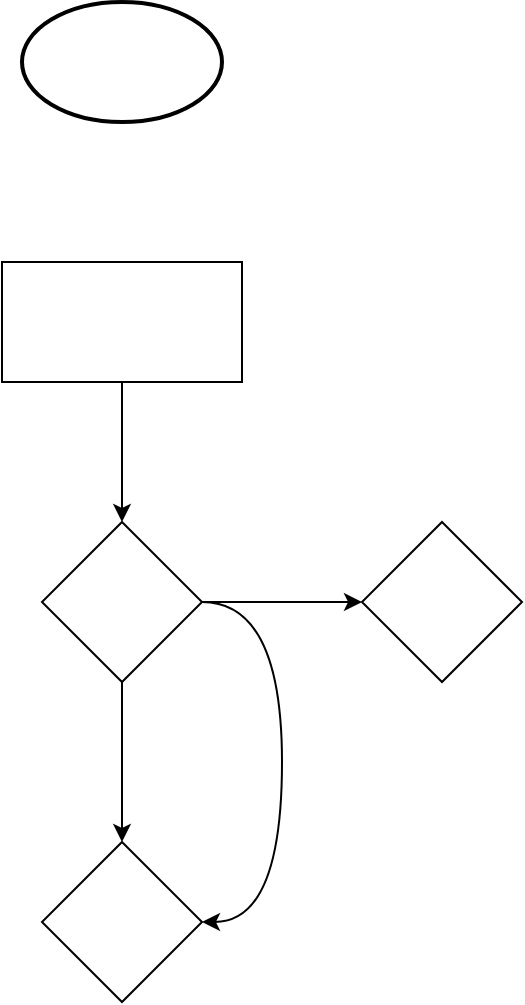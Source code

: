 <mxfile version="15.7.0" type="github"><diagram id="0hzZMkmRtG1kaikk6c6c" name="Page-1"><mxGraphModel dx="1422" dy="762" grid="1" gridSize="10" guides="1" tooltips="1" connect="1" arrows="1" fold="1" page="1" pageScale="1" pageWidth="827" pageHeight="1169" math="0" shadow="0"><root><mxCell id="0"/><mxCell id="1" parent="0"/><mxCell id="CEMRo6mG7aKy5on4VaBG-16" value="" style="edgeStyle=orthogonalEdgeStyle;rounded=0;orthogonalLoop=1;jettySize=auto;html=1;" edge="1" parent="1" source="CEMRo6mG7aKy5on4VaBG-1" target="CEMRo6mG7aKy5on4VaBG-15"><mxGeometry relative="1" as="geometry"/></mxCell><mxCell id="CEMRo6mG7aKy5on4VaBG-1" value="" style="rounded=0;whiteSpace=wrap;html=1;" vertex="1" parent="1"><mxGeometry x="260" y="180" width="120" height="60" as="geometry"/></mxCell><mxCell id="CEMRo6mG7aKy5on4VaBG-14" value="" style="strokeWidth=2;html=1;shape=mxgraph.flowchart.start_1;whiteSpace=wrap;" vertex="1" parent="1"><mxGeometry x="270" y="50" width="100" height="60" as="geometry"/></mxCell><mxCell id="CEMRo6mG7aKy5on4VaBG-18" value="" style="edgeStyle=orthogonalEdgeStyle;rounded=0;orthogonalLoop=1;jettySize=auto;html=1;" edge="1" parent="1" source="CEMRo6mG7aKy5on4VaBG-15" target="CEMRo6mG7aKy5on4VaBG-17"><mxGeometry relative="1" as="geometry"/></mxCell><mxCell id="CEMRo6mG7aKy5on4VaBG-20" value="" style="edgeStyle=orthogonalEdgeStyle;rounded=0;orthogonalLoop=1;jettySize=auto;html=1;" edge="1" parent="1" source="CEMRo6mG7aKy5on4VaBG-15" target="CEMRo6mG7aKy5on4VaBG-19"><mxGeometry relative="1" as="geometry"/></mxCell><mxCell id="CEMRo6mG7aKy5on4VaBG-21" style="edgeStyle=orthogonalEdgeStyle;curved=1;rounded=0;orthogonalLoop=1;jettySize=auto;html=1;exitX=1;exitY=0.5;exitDx=0;exitDy=0;entryX=1;entryY=0.5;entryDx=0;entryDy=0;" edge="1" parent="1" source="CEMRo6mG7aKy5on4VaBG-15" target="CEMRo6mG7aKy5on4VaBG-19"><mxGeometry relative="1" as="geometry"><Array as="points"><mxPoint x="400" y="350"/><mxPoint x="400" y="510"/></Array></mxGeometry></mxCell><mxCell id="CEMRo6mG7aKy5on4VaBG-15" value="" style="rhombus;whiteSpace=wrap;html=1;rounded=0;" vertex="1" parent="1"><mxGeometry x="280" y="310" width="80" height="80" as="geometry"/></mxCell><mxCell id="CEMRo6mG7aKy5on4VaBG-17" value="" style="rhombus;whiteSpace=wrap;html=1;rounded=0;" vertex="1" parent="1"><mxGeometry x="440" y="310" width="80" height="80" as="geometry"/></mxCell><mxCell id="CEMRo6mG7aKy5on4VaBG-19" value="" style="rhombus;whiteSpace=wrap;html=1;rounded=0;" vertex="1" parent="1"><mxGeometry x="280" y="470" width="80" height="80" as="geometry"/></mxCell></root></mxGraphModel></diagram></mxfile>